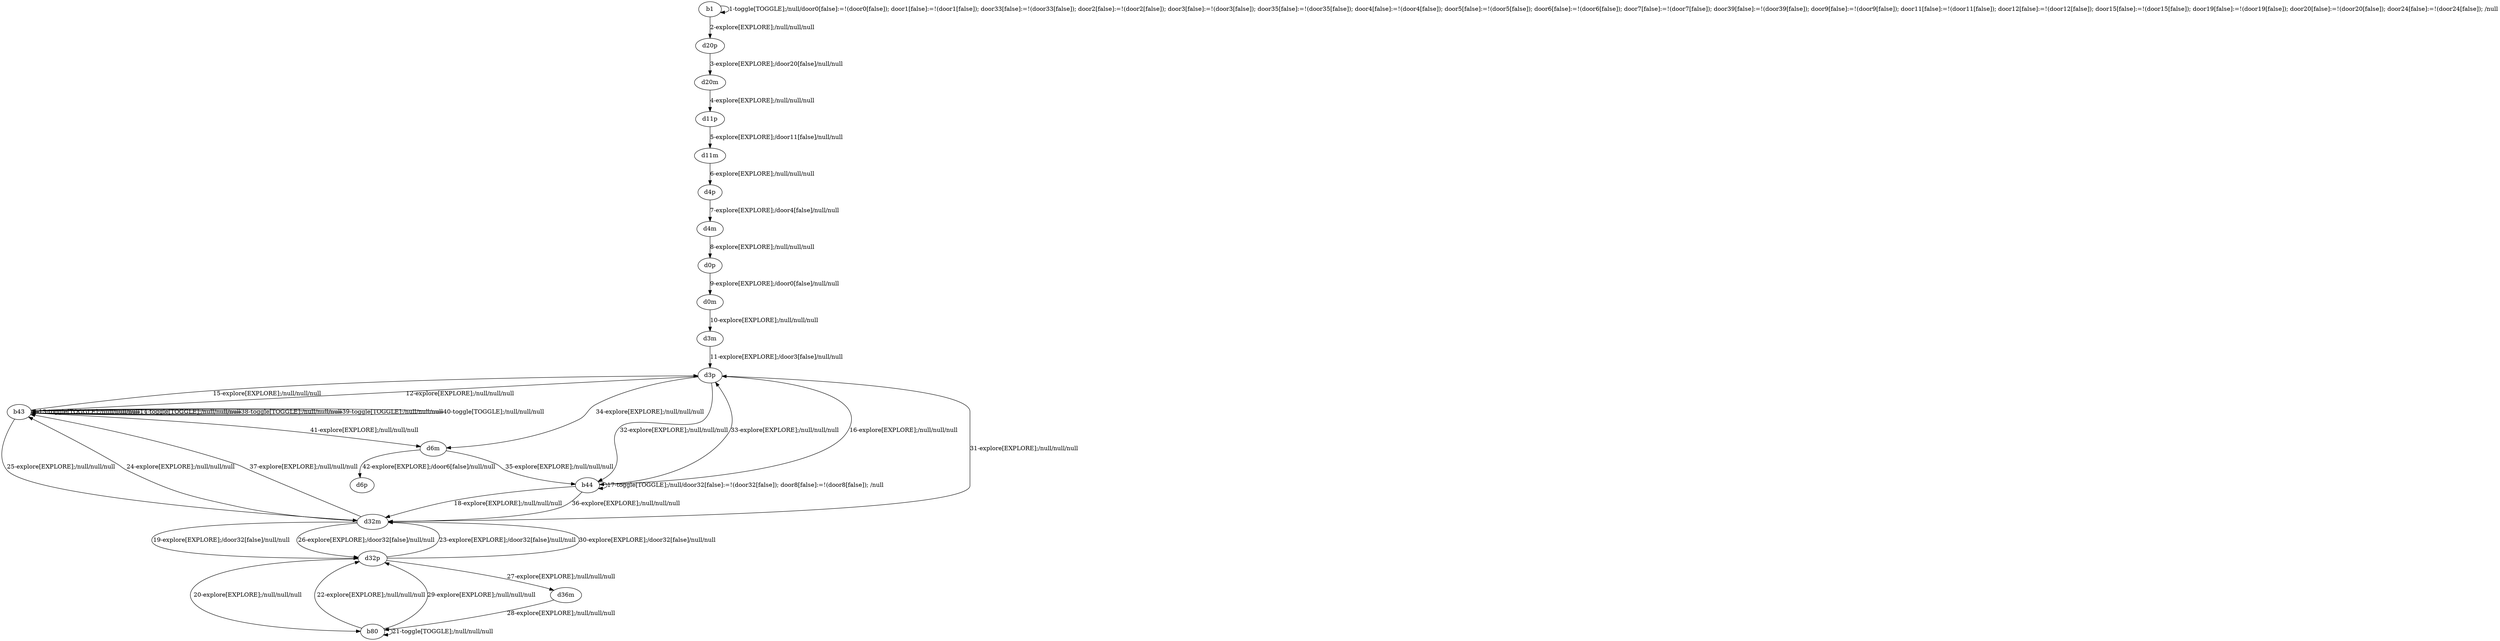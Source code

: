 # Total number of goals covered by this test: 1
# b43 --> d6m

digraph g {
"b1" -> "b1" [label = "1-toggle[TOGGLE];/null/door0[false]:=!(door0[false]); door1[false]:=!(door1[false]); door33[false]:=!(door33[false]); door2[false]:=!(door2[false]); door3[false]:=!(door3[false]); door35[false]:=!(door35[false]); door4[false]:=!(door4[false]); door5[false]:=!(door5[false]); door6[false]:=!(door6[false]); door7[false]:=!(door7[false]); door39[false]:=!(door39[false]); door9[false]:=!(door9[false]); door11[false]:=!(door11[false]); door12[false]:=!(door12[false]); door15[false]:=!(door15[false]); door19[false]:=!(door19[false]); door20[false]:=!(door20[false]); door24[false]:=!(door24[false]); /null"];
"b1" -> "d20p" [label = "2-explore[EXPLORE];/null/null/null"];
"d20p" -> "d20m" [label = "3-explore[EXPLORE];/door20[false]/null/null"];
"d20m" -> "d11p" [label = "4-explore[EXPLORE];/null/null/null"];
"d11p" -> "d11m" [label = "5-explore[EXPLORE];/door11[false]/null/null"];
"d11m" -> "d4p" [label = "6-explore[EXPLORE];/null/null/null"];
"d4p" -> "d4m" [label = "7-explore[EXPLORE];/door4[false]/null/null"];
"d4m" -> "d0p" [label = "8-explore[EXPLORE];/null/null/null"];
"d0p" -> "d0m" [label = "9-explore[EXPLORE];/door0[false]/null/null"];
"d0m" -> "d3m" [label = "10-explore[EXPLORE];/null/null/null"];
"d3m" -> "d3p" [label = "11-explore[EXPLORE];/door3[false]/null/null"];
"d3p" -> "b43" [label = "12-explore[EXPLORE];/null/null/null"];
"b43" -> "b43" [label = "13-toggle[TOGGLE];/null/null/null"];
"b43" -> "b43" [label = "14-toggle[TOGGLE];/null/null/null"];
"b43" -> "d3p" [label = "15-explore[EXPLORE];/null/null/null"];
"d3p" -> "b44" [label = "16-explore[EXPLORE];/null/null/null"];
"b44" -> "b44" [label = "17-toggle[TOGGLE];/null/door32[false]:=!(door32[false]); door8[false]:=!(door8[false]); /null"];
"b44" -> "d32m" [label = "18-explore[EXPLORE];/null/null/null"];
"d32m" -> "d32p" [label = "19-explore[EXPLORE];/door32[false]/null/null"];
"d32p" -> "b80" [label = "20-explore[EXPLORE];/null/null/null"];
"b80" -> "b80" [label = "21-toggle[TOGGLE];/null/null/null"];
"b80" -> "d32p" [label = "22-explore[EXPLORE];/null/null/null"];
"d32p" -> "d32m" [label = "23-explore[EXPLORE];/door32[false]/null/null"];
"d32m" -> "b43" [label = "24-explore[EXPLORE];/null/null/null"];
"b43" -> "d32m" [label = "25-explore[EXPLORE];/null/null/null"];
"d32m" -> "d32p" [label = "26-explore[EXPLORE];/door32[false]/null/null"];
"d32p" -> "d36m" [label = "27-explore[EXPLORE];/null/null/null"];
"d36m" -> "b80" [label = "28-explore[EXPLORE];/null/null/null"];
"b80" -> "d32p" [label = "29-explore[EXPLORE];/null/null/null"];
"d32p" -> "d32m" [label = "30-explore[EXPLORE];/door32[false]/null/null"];
"d32m" -> "d3p" [label = "31-explore[EXPLORE];/null/null/null"];
"d3p" -> "b44" [label = "32-explore[EXPLORE];/null/null/null"];
"b44" -> "d3p" [label = "33-explore[EXPLORE];/null/null/null"];
"d3p" -> "d6m" [label = "34-explore[EXPLORE];/null/null/null"];
"d6m" -> "b44" [label = "35-explore[EXPLORE];/null/null/null"];
"b44" -> "d32m" [label = "36-explore[EXPLORE];/null/null/null"];
"d32m" -> "b43" [label = "37-explore[EXPLORE];/null/null/null"];
"b43" -> "b43" [label = "38-toggle[TOGGLE];/null/null/null"];
"b43" -> "b43" [label = "39-toggle[TOGGLE];/null/null/null"];
"b43" -> "b43" [label = "40-toggle[TOGGLE];/null/null/null"];
"b43" -> "d6m" [label = "41-explore[EXPLORE];/null/null/null"];
"d6m" -> "d6p" [label = "42-explore[EXPLORE];/door6[false]/null/null"];
}